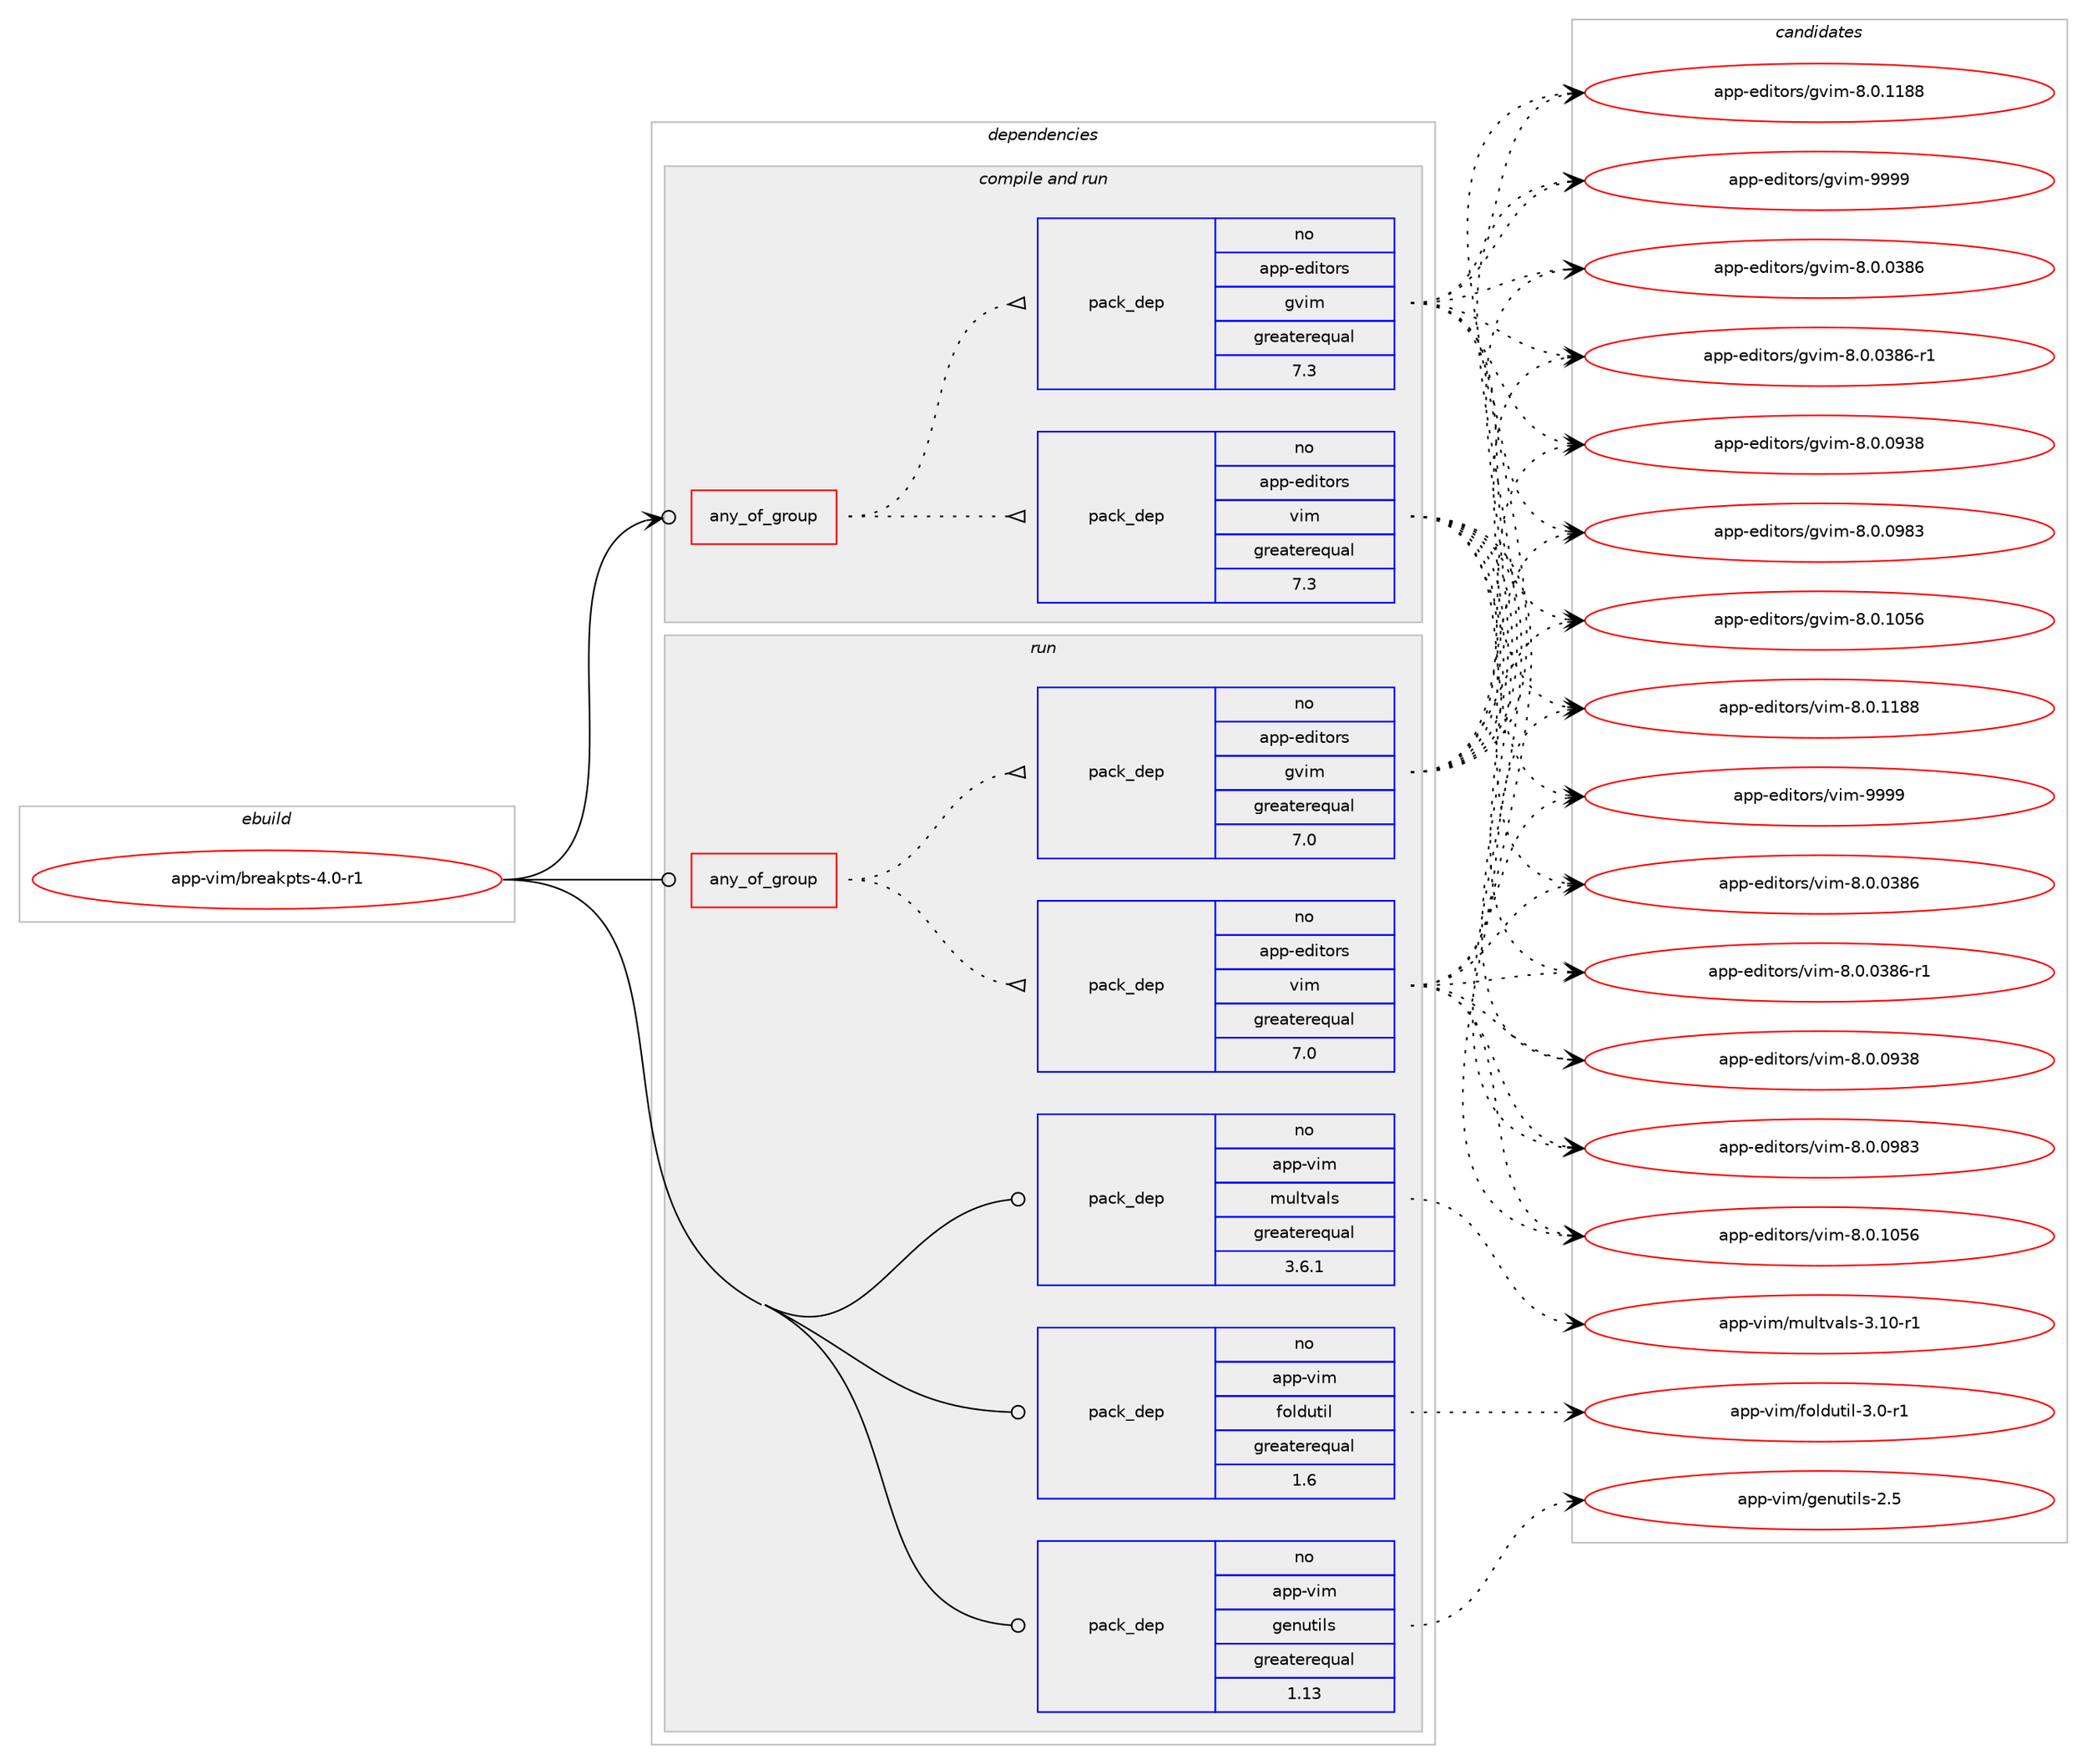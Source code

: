 digraph prolog {

# *************
# Graph options
# *************

newrank=true;
concentrate=true;
compound=true;
graph [rankdir=LR,fontname=Helvetica,fontsize=10,ranksep=1.5];#, ranksep=2.5, nodesep=0.2];
edge  [arrowhead=vee];
node  [fontname=Helvetica,fontsize=10];

# **********
# The ebuild
# **********

subgraph cluster_leftcol {
color=gray;
rank=same;
label=<<i>ebuild</i>>;
id [label="app-vim/breakpts-4.0-r1", color=red, width=4, href="../app-vim/breakpts-4.0-r1.svg"];
}

# ****************
# The dependencies
# ****************

subgraph cluster_midcol {
color=gray;
label=<<i>dependencies</i>>;
subgraph cluster_compile {
fillcolor="#eeeeee";
style=filled;
label=<<i>compile</i>>;
}
subgraph cluster_compileandrun {
fillcolor="#eeeeee";
style=filled;
label=<<i>compile and run</i>>;
subgraph any1149 {
dependency62702 [label=<<TABLE BORDER="0" CELLBORDER="1" CELLSPACING="0" CELLPADDING="4"><TR><TD CELLPADDING="10">any_of_group</TD></TR></TABLE>>, shape=none, color=red];subgraph pack45857 {
dependency62703 [label=<<TABLE BORDER="0" CELLBORDER="1" CELLSPACING="0" CELLPADDING="4" WIDTH="220"><TR><TD ROWSPAN="6" CELLPADDING="30">pack_dep</TD></TR><TR><TD WIDTH="110">no</TD></TR><TR><TD>app-editors</TD></TR><TR><TD>vim</TD></TR><TR><TD>greaterequal</TD></TR><TR><TD>7.3</TD></TR></TABLE>>, shape=none, color=blue];
}
dependency62702:e -> dependency62703:w [weight=20,style="dotted",arrowhead="oinv"];
subgraph pack45858 {
dependency62704 [label=<<TABLE BORDER="0" CELLBORDER="1" CELLSPACING="0" CELLPADDING="4" WIDTH="220"><TR><TD ROWSPAN="6" CELLPADDING="30">pack_dep</TD></TR><TR><TD WIDTH="110">no</TD></TR><TR><TD>app-editors</TD></TR><TR><TD>gvim</TD></TR><TR><TD>greaterequal</TD></TR><TR><TD>7.3</TD></TR></TABLE>>, shape=none, color=blue];
}
dependency62702:e -> dependency62704:w [weight=20,style="dotted",arrowhead="oinv"];
}
id:e -> dependency62702:w [weight=20,style="solid",arrowhead="odotvee"];
}
subgraph cluster_run {
fillcolor="#eeeeee";
style=filled;
label=<<i>run</i>>;
subgraph any1150 {
dependency62705 [label=<<TABLE BORDER="0" CELLBORDER="1" CELLSPACING="0" CELLPADDING="4"><TR><TD CELLPADDING="10">any_of_group</TD></TR></TABLE>>, shape=none, color=red];subgraph pack45859 {
dependency62706 [label=<<TABLE BORDER="0" CELLBORDER="1" CELLSPACING="0" CELLPADDING="4" WIDTH="220"><TR><TD ROWSPAN="6" CELLPADDING="30">pack_dep</TD></TR><TR><TD WIDTH="110">no</TD></TR><TR><TD>app-editors</TD></TR><TR><TD>vim</TD></TR><TR><TD>greaterequal</TD></TR><TR><TD>7.0</TD></TR></TABLE>>, shape=none, color=blue];
}
dependency62705:e -> dependency62706:w [weight=20,style="dotted",arrowhead="oinv"];
subgraph pack45860 {
dependency62707 [label=<<TABLE BORDER="0" CELLBORDER="1" CELLSPACING="0" CELLPADDING="4" WIDTH="220"><TR><TD ROWSPAN="6" CELLPADDING="30">pack_dep</TD></TR><TR><TD WIDTH="110">no</TD></TR><TR><TD>app-editors</TD></TR><TR><TD>gvim</TD></TR><TR><TD>greaterequal</TD></TR><TR><TD>7.0</TD></TR></TABLE>>, shape=none, color=blue];
}
dependency62705:e -> dependency62707:w [weight=20,style="dotted",arrowhead="oinv"];
}
id:e -> dependency62705:w [weight=20,style="solid",arrowhead="odot"];
subgraph pack45861 {
dependency62708 [label=<<TABLE BORDER="0" CELLBORDER="1" CELLSPACING="0" CELLPADDING="4" WIDTH="220"><TR><TD ROWSPAN="6" CELLPADDING="30">pack_dep</TD></TR><TR><TD WIDTH="110">no</TD></TR><TR><TD>app-vim</TD></TR><TR><TD>foldutil</TD></TR><TR><TD>greaterequal</TD></TR><TR><TD>1.6</TD></TR></TABLE>>, shape=none, color=blue];
}
id:e -> dependency62708:w [weight=20,style="solid",arrowhead="odot"];
subgraph pack45862 {
dependency62709 [label=<<TABLE BORDER="0" CELLBORDER="1" CELLSPACING="0" CELLPADDING="4" WIDTH="220"><TR><TD ROWSPAN="6" CELLPADDING="30">pack_dep</TD></TR><TR><TD WIDTH="110">no</TD></TR><TR><TD>app-vim</TD></TR><TR><TD>genutils</TD></TR><TR><TD>greaterequal</TD></TR><TR><TD>1.13</TD></TR></TABLE>>, shape=none, color=blue];
}
id:e -> dependency62709:w [weight=20,style="solid",arrowhead="odot"];
subgraph pack45863 {
dependency62710 [label=<<TABLE BORDER="0" CELLBORDER="1" CELLSPACING="0" CELLPADDING="4" WIDTH="220"><TR><TD ROWSPAN="6" CELLPADDING="30">pack_dep</TD></TR><TR><TD WIDTH="110">no</TD></TR><TR><TD>app-vim</TD></TR><TR><TD>multvals</TD></TR><TR><TD>greaterequal</TD></TR><TR><TD>3.6.1</TD></TR></TABLE>>, shape=none, color=blue];
}
id:e -> dependency62710:w [weight=20,style="solid",arrowhead="odot"];
}
}

# **************
# The candidates
# **************

subgraph cluster_choices {
rank=same;
color=gray;
label=<<i>candidates</i>>;

subgraph choice45857 {
color=black;
nodesep=1;
choice971121124510110010511611111411547118105109455646484648515654 [label="app-editors/vim-8.0.0386", color=red, width=4,href="../app-editors/vim-8.0.0386.svg"];
choice9711211245101100105116111114115471181051094556464846485156544511449 [label="app-editors/vim-8.0.0386-r1", color=red, width=4,href="../app-editors/vim-8.0.0386-r1.svg"];
choice971121124510110010511611111411547118105109455646484648575156 [label="app-editors/vim-8.0.0938", color=red, width=4,href="../app-editors/vim-8.0.0938.svg"];
choice971121124510110010511611111411547118105109455646484648575651 [label="app-editors/vim-8.0.0983", color=red, width=4,href="../app-editors/vim-8.0.0983.svg"];
choice971121124510110010511611111411547118105109455646484649485354 [label="app-editors/vim-8.0.1056", color=red, width=4,href="../app-editors/vim-8.0.1056.svg"];
choice971121124510110010511611111411547118105109455646484649495656 [label="app-editors/vim-8.0.1188", color=red, width=4,href="../app-editors/vim-8.0.1188.svg"];
choice9711211245101100105116111114115471181051094557575757 [label="app-editors/vim-9999", color=red, width=4,href="../app-editors/vim-9999.svg"];
dependency62703:e -> choice971121124510110010511611111411547118105109455646484648515654:w [style=dotted,weight="100"];
dependency62703:e -> choice9711211245101100105116111114115471181051094556464846485156544511449:w [style=dotted,weight="100"];
dependency62703:e -> choice971121124510110010511611111411547118105109455646484648575156:w [style=dotted,weight="100"];
dependency62703:e -> choice971121124510110010511611111411547118105109455646484648575651:w [style=dotted,weight="100"];
dependency62703:e -> choice971121124510110010511611111411547118105109455646484649485354:w [style=dotted,weight="100"];
dependency62703:e -> choice971121124510110010511611111411547118105109455646484649495656:w [style=dotted,weight="100"];
dependency62703:e -> choice9711211245101100105116111114115471181051094557575757:w [style=dotted,weight="100"];
}
subgraph choice45858 {
color=black;
nodesep=1;
choice971121124510110010511611111411547103118105109455646484648515654 [label="app-editors/gvim-8.0.0386", color=red, width=4,href="../app-editors/gvim-8.0.0386.svg"];
choice9711211245101100105116111114115471031181051094556464846485156544511449 [label="app-editors/gvim-8.0.0386-r1", color=red, width=4,href="../app-editors/gvim-8.0.0386-r1.svg"];
choice971121124510110010511611111411547103118105109455646484648575156 [label="app-editors/gvim-8.0.0938", color=red, width=4,href="../app-editors/gvim-8.0.0938.svg"];
choice971121124510110010511611111411547103118105109455646484648575651 [label="app-editors/gvim-8.0.0983", color=red, width=4,href="../app-editors/gvim-8.0.0983.svg"];
choice971121124510110010511611111411547103118105109455646484649485354 [label="app-editors/gvim-8.0.1056", color=red, width=4,href="../app-editors/gvim-8.0.1056.svg"];
choice971121124510110010511611111411547103118105109455646484649495656 [label="app-editors/gvim-8.0.1188", color=red, width=4,href="../app-editors/gvim-8.0.1188.svg"];
choice9711211245101100105116111114115471031181051094557575757 [label="app-editors/gvim-9999", color=red, width=4,href="../app-editors/gvim-9999.svg"];
dependency62704:e -> choice971121124510110010511611111411547103118105109455646484648515654:w [style=dotted,weight="100"];
dependency62704:e -> choice9711211245101100105116111114115471031181051094556464846485156544511449:w [style=dotted,weight="100"];
dependency62704:e -> choice971121124510110010511611111411547103118105109455646484648575156:w [style=dotted,weight="100"];
dependency62704:e -> choice971121124510110010511611111411547103118105109455646484648575651:w [style=dotted,weight="100"];
dependency62704:e -> choice971121124510110010511611111411547103118105109455646484649485354:w [style=dotted,weight="100"];
dependency62704:e -> choice971121124510110010511611111411547103118105109455646484649495656:w [style=dotted,weight="100"];
dependency62704:e -> choice9711211245101100105116111114115471031181051094557575757:w [style=dotted,weight="100"];
}
subgraph choice45859 {
color=black;
nodesep=1;
choice971121124510110010511611111411547118105109455646484648515654 [label="app-editors/vim-8.0.0386", color=red, width=4,href="../app-editors/vim-8.0.0386.svg"];
choice9711211245101100105116111114115471181051094556464846485156544511449 [label="app-editors/vim-8.0.0386-r1", color=red, width=4,href="../app-editors/vim-8.0.0386-r1.svg"];
choice971121124510110010511611111411547118105109455646484648575156 [label="app-editors/vim-8.0.0938", color=red, width=4,href="../app-editors/vim-8.0.0938.svg"];
choice971121124510110010511611111411547118105109455646484648575651 [label="app-editors/vim-8.0.0983", color=red, width=4,href="../app-editors/vim-8.0.0983.svg"];
choice971121124510110010511611111411547118105109455646484649485354 [label="app-editors/vim-8.0.1056", color=red, width=4,href="../app-editors/vim-8.0.1056.svg"];
choice971121124510110010511611111411547118105109455646484649495656 [label="app-editors/vim-8.0.1188", color=red, width=4,href="../app-editors/vim-8.0.1188.svg"];
choice9711211245101100105116111114115471181051094557575757 [label="app-editors/vim-9999", color=red, width=4,href="../app-editors/vim-9999.svg"];
dependency62706:e -> choice971121124510110010511611111411547118105109455646484648515654:w [style=dotted,weight="100"];
dependency62706:e -> choice9711211245101100105116111114115471181051094556464846485156544511449:w [style=dotted,weight="100"];
dependency62706:e -> choice971121124510110010511611111411547118105109455646484648575156:w [style=dotted,weight="100"];
dependency62706:e -> choice971121124510110010511611111411547118105109455646484648575651:w [style=dotted,weight="100"];
dependency62706:e -> choice971121124510110010511611111411547118105109455646484649485354:w [style=dotted,weight="100"];
dependency62706:e -> choice971121124510110010511611111411547118105109455646484649495656:w [style=dotted,weight="100"];
dependency62706:e -> choice9711211245101100105116111114115471181051094557575757:w [style=dotted,weight="100"];
}
subgraph choice45860 {
color=black;
nodesep=1;
choice971121124510110010511611111411547103118105109455646484648515654 [label="app-editors/gvim-8.0.0386", color=red, width=4,href="../app-editors/gvim-8.0.0386.svg"];
choice9711211245101100105116111114115471031181051094556464846485156544511449 [label="app-editors/gvim-8.0.0386-r1", color=red, width=4,href="../app-editors/gvim-8.0.0386-r1.svg"];
choice971121124510110010511611111411547103118105109455646484648575156 [label="app-editors/gvim-8.0.0938", color=red, width=4,href="../app-editors/gvim-8.0.0938.svg"];
choice971121124510110010511611111411547103118105109455646484648575651 [label="app-editors/gvim-8.0.0983", color=red, width=4,href="../app-editors/gvim-8.0.0983.svg"];
choice971121124510110010511611111411547103118105109455646484649485354 [label="app-editors/gvim-8.0.1056", color=red, width=4,href="../app-editors/gvim-8.0.1056.svg"];
choice971121124510110010511611111411547103118105109455646484649495656 [label="app-editors/gvim-8.0.1188", color=red, width=4,href="../app-editors/gvim-8.0.1188.svg"];
choice9711211245101100105116111114115471031181051094557575757 [label="app-editors/gvim-9999", color=red, width=4,href="../app-editors/gvim-9999.svg"];
dependency62707:e -> choice971121124510110010511611111411547103118105109455646484648515654:w [style=dotted,weight="100"];
dependency62707:e -> choice9711211245101100105116111114115471031181051094556464846485156544511449:w [style=dotted,weight="100"];
dependency62707:e -> choice971121124510110010511611111411547103118105109455646484648575156:w [style=dotted,weight="100"];
dependency62707:e -> choice971121124510110010511611111411547103118105109455646484648575651:w [style=dotted,weight="100"];
dependency62707:e -> choice971121124510110010511611111411547103118105109455646484649485354:w [style=dotted,weight="100"];
dependency62707:e -> choice971121124510110010511611111411547103118105109455646484649495656:w [style=dotted,weight="100"];
dependency62707:e -> choice9711211245101100105116111114115471031181051094557575757:w [style=dotted,weight="100"];
}
subgraph choice45861 {
color=black;
nodesep=1;
choice971121124511810510947102111108100117116105108455146484511449 [label="app-vim/foldutil-3.0-r1", color=red, width=4,href="../app-vim/foldutil-3.0-r1.svg"];
dependency62708:e -> choice971121124511810510947102111108100117116105108455146484511449:w [style=dotted,weight="100"];
}
subgraph choice45862 {
color=black;
nodesep=1;
choice97112112451181051094710310111011711610510811545504653 [label="app-vim/genutils-2.5", color=red, width=4,href="../app-vim/genutils-2.5.svg"];
dependency62709:e -> choice97112112451181051094710310111011711610510811545504653:w [style=dotted,weight="100"];
}
subgraph choice45863 {
color=black;
nodesep=1;
choice9711211245118105109471091171081161189710811545514649484511449 [label="app-vim/multvals-3.10-r1", color=red, width=4,href="../app-vim/multvals-3.10-r1.svg"];
dependency62710:e -> choice9711211245118105109471091171081161189710811545514649484511449:w [style=dotted,weight="100"];
}
}

}

